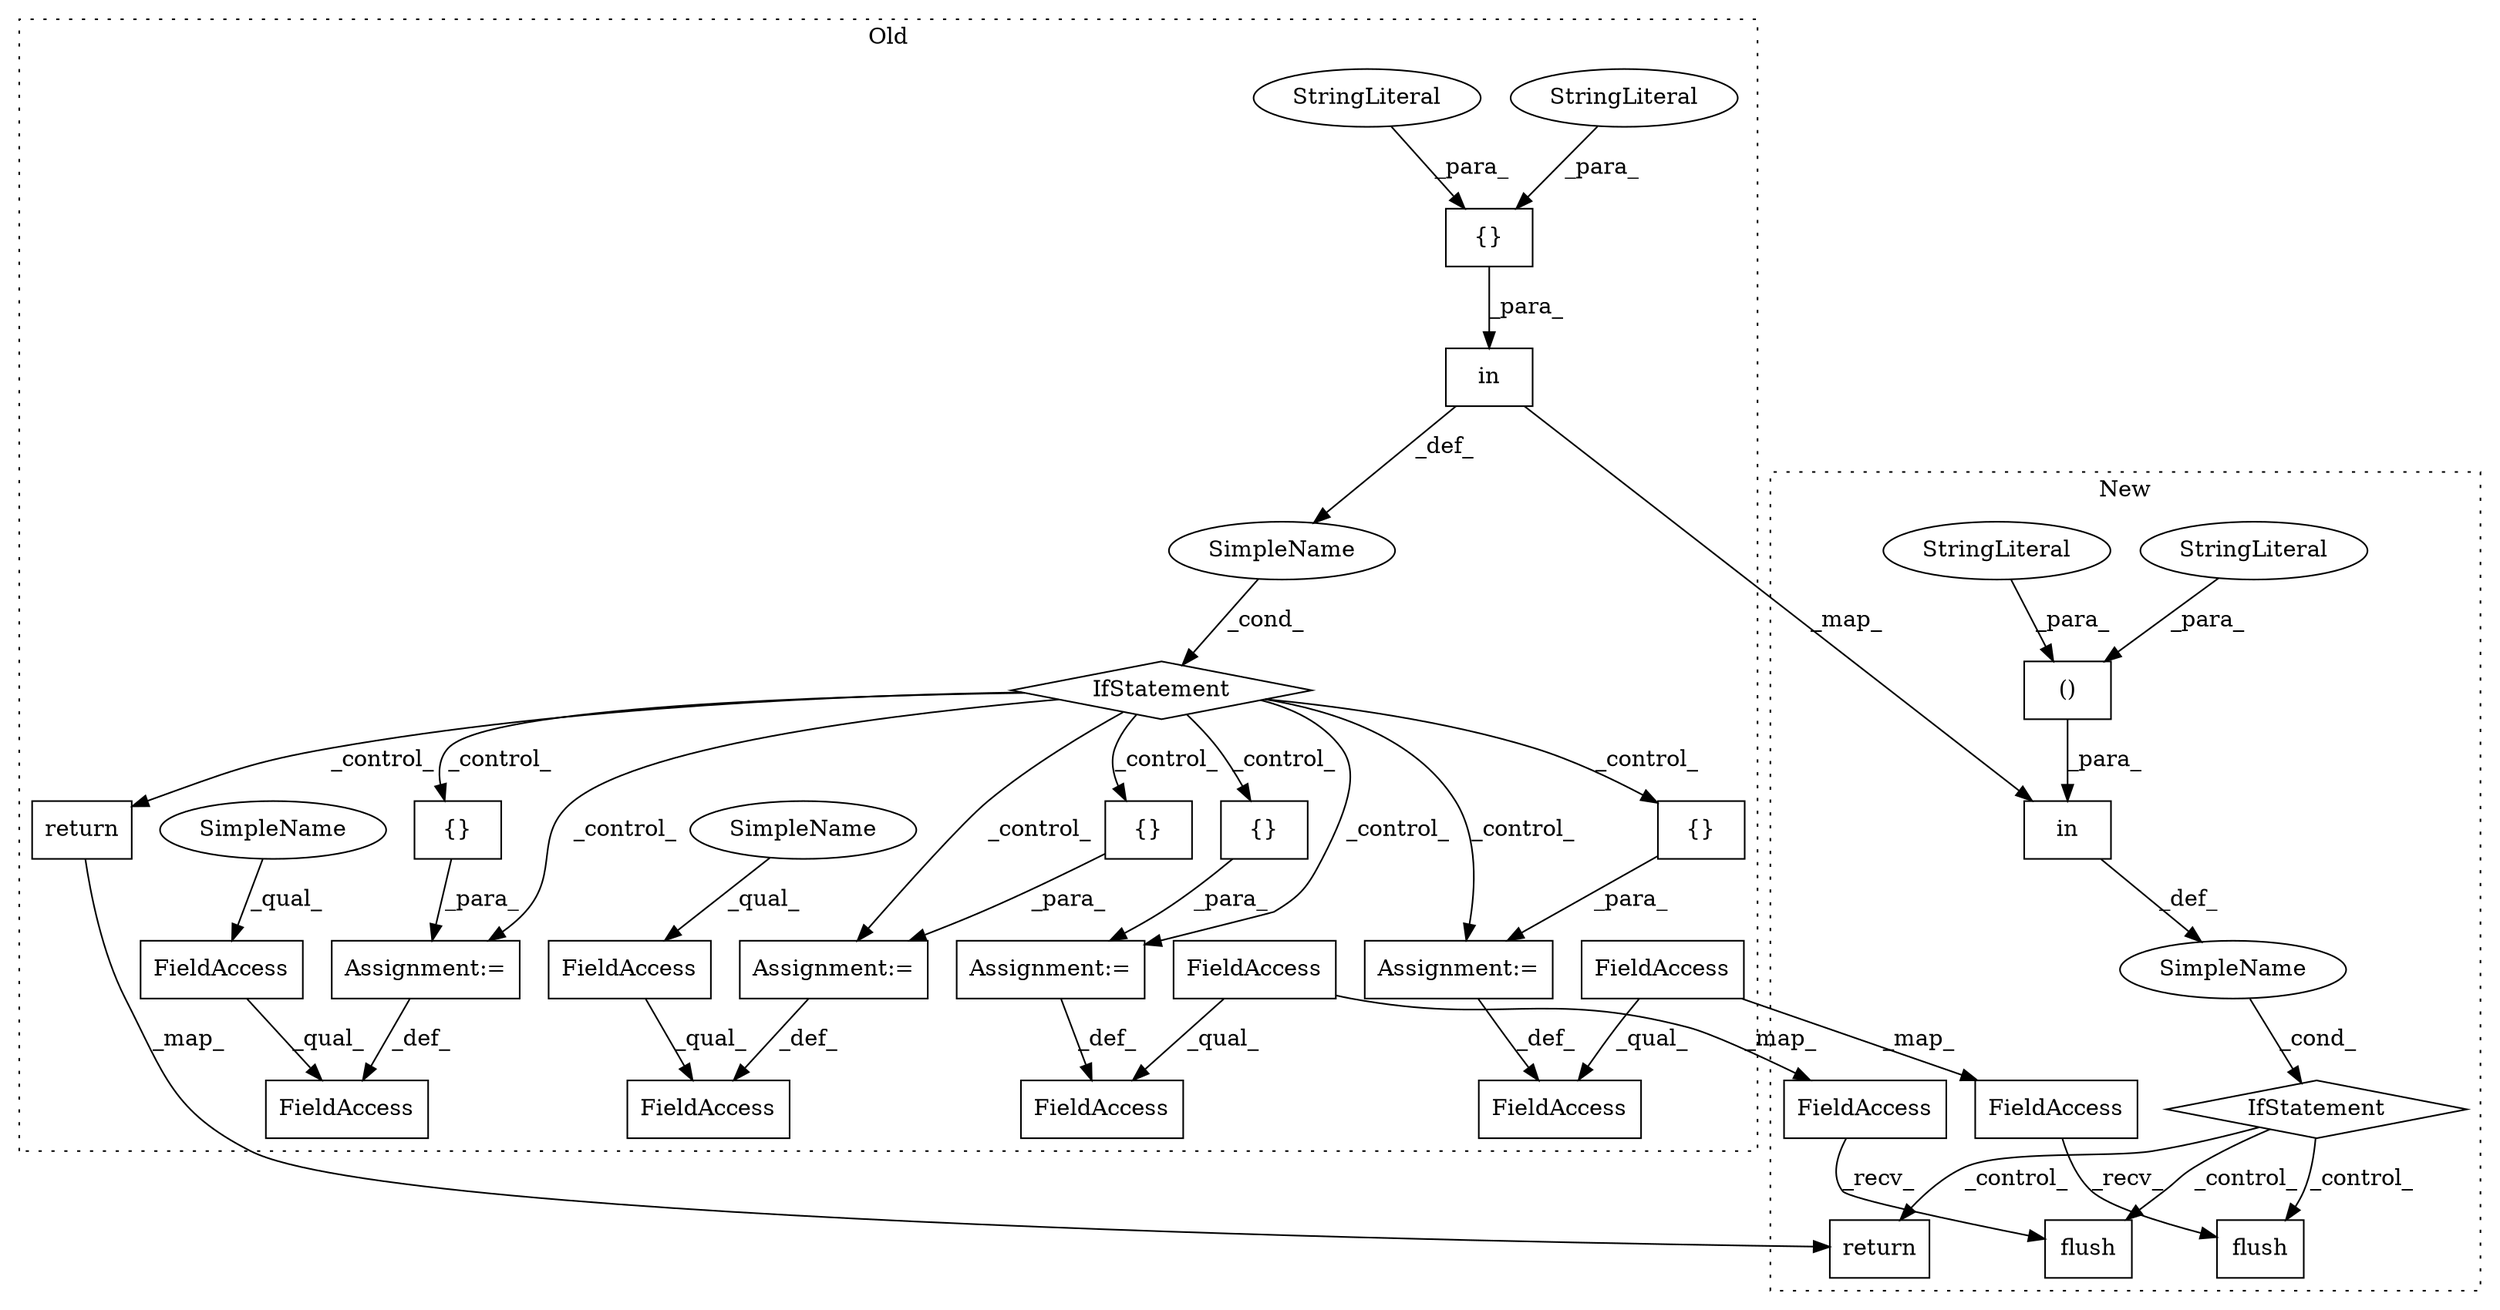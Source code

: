 digraph G {
subgraph cluster0 {
1 [label="IfStatement" a="25" s="3251,3310" l="8,2" shape="diamond"];
5 [label="Assignment:=" a="7" s="3386" l="1" shape="box"];
6 [label="SimpleName" a="42" s="" l="" shape="ellipse"];
7 [label="Assignment:=" a="7" s="4237" l="1" shape="box"];
9 [label="{}" a="4" s="3294,3309" l="1,1" shape="box"];
10 [label="FieldAccess" a="22" s="3367" l="19" shape="box"];
11 [label="{}" a="4" s="4255" l="2" shape="box"];
12 [label="FieldAccess" a="22" s="4218" l="19" shape="box"];
13 [label="{}" a="4" s="3404" l="2" shape="box"];
14 [label="FieldAccess" a="22" s="3367" l="9" shape="box"];
16 [label="in" a="105" s="3259" l="51" shape="box"];
17 [label="FieldAccess" a="22" s="4218" l="9" shape="box"];
21 [label="StringLiteral" a="45" s="3295" l="7" shape="ellipse"];
22 [label="StringLiteral" a="45" s="3303" l="6" shape="ellipse"];
23 [label="return" a="41" s="3414" l="7" shape="box"];
25 [label="{}" a="4" s="3357" l="2" shape="box"];
27 [label="FieldAccess" a="22" s="3320" l="19" shape="box"];
28 [label="{}" a="4" s="4208" l="2" shape="box"];
29 [label="FieldAccess" a="22" s="4171" l="19" shape="box"];
30 [label="Assignment:=" a="7" s="3339" l="1" shape="box"];
31 [label="Assignment:=" a="7" s="4190" l="1" shape="box"];
32 [label="FieldAccess" a="22" s="3320" l="9" shape="box"];
33 [label="FieldAccess" a="22" s="4171" l="9" shape="box"];
35 [label="SimpleName" a="42" s="3320" l="4" shape="ellipse"];
36 [label="SimpleName" a="42" s="3367" l="4" shape="ellipse"];
label = "Old";
style="dotted";
}
subgraph cluster1 {
2 [label="flush" a="32" s="4116" l="7" shape="box"];
3 [label="IfStatement" a="25" s="3251,3313" l="8,3" shape="diamond"];
4 [label="SimpleName" a="42" s="" l="" shape="ellipse"];
8 [label="()" a="106" s="3287" l="26" shape="box"];
15 [label="in" a="105" s="3259" l="54" shape="box"];
18 [label="FieldAccess" a="22" s="4106" l="9" shape="box"];
19 [label="StringLiteral" a="45" s="3307" l="6" shape="ellipse"];
20 [label="StringLiteral" a="45" s="3287" l="7" shape="ellipse"];
24 [label="return" a="41" s="3349" l="7" shape="box"];
26 [label="flush" a="32" s="3334" l="7" shape="box"];
34 [label="FieldAccess" a="22" s="3324" l="9" shape="box"];
label = "New";
style="dotted";
}
1 -> 30 [label="_control_"];
1 -> 25 [label="_control_"];
1 -> 28 [label="_control_"];
1 -> 23 [label="_control_"];
1 -> 31 [label="_control_"];
1 -> 5 [label="_control_"];
1 -> 11 [label="_control_"];
1 -> 13 [label="_control_"];
1 -> 7 [label="_control_"];
3 -> 26 [label="_control_"];
3 -> 24 [label="_control_"];
3 -> 2 [label="_control_"];
4 -> 3 [label="_cond_"];
5 -> 10 [label="_def_"];
6 -> 1 [label="_cond_"];
7 -> 12 [label="_def_"];
8 -> 15 [label="_para_"];
9 -> 16 [label="_para_"];
11 -> 7 [label="_para_"];
13 -> 5 [label="_para_"];
14 -> 10 [label="_qual_"];
15 -> 4 [label="_def_"];
16 -> 6 [label="_def_"];
16 -> 15 [label="_map_"];
17 -> 18 [label="_map_"];
17 -> 12 [label="_qual_"];
18 -> 2 [label="_recv_"];
19 -> 8 [label="_para_"];
20 -> 8 [label="_para_"];
21 -> 9 [label="_para_"];
22 -> 9 [label="_para_"];
23 -> 24 [label="_map_"];
25 -> 30 [label="_para_"];
28 -> 31 [label="_para_"];
30 -> 27 [label="_def_"];
31 -> 29 [label="_def_"];
32 -> 27 [label="_qual_"];
33 -> 29 [label="_qual_"];
33 -> 34 [label="_map_"];
34 -> 26 [label="_recv_"];
35 -> 32 [label="_qual_"];
36 -> 14 [label="_qual_"];
}